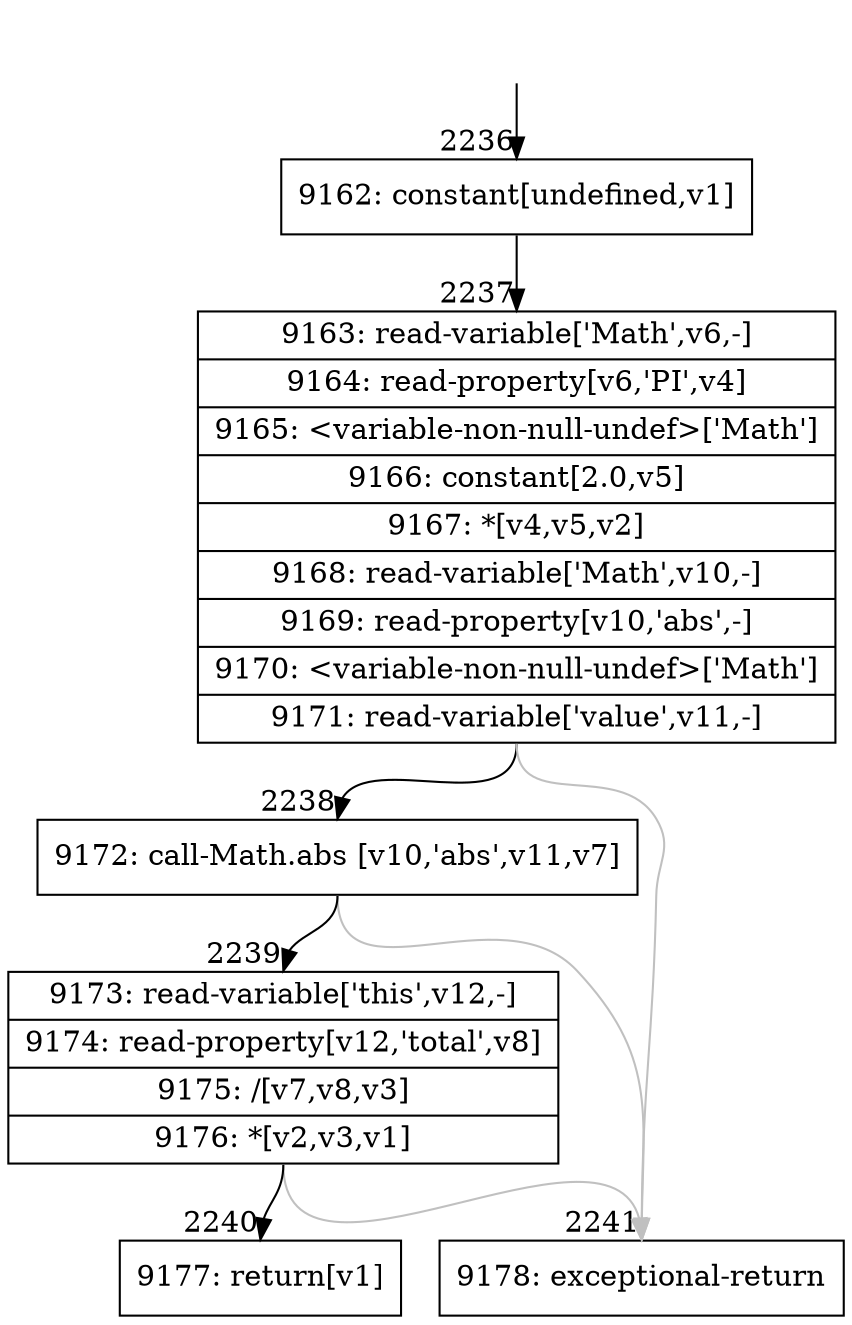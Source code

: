 digraph {
rankdir="TD"
BB_entry205[shape=none,label=""];
BB_entry205 -> BB2236 [tailport=s, headport=n, headlabel="    2236"]
BB2236 [shape=record label="{9162: constant[undefined,v1]}" ] 
BB2236 -> BB2237 [tailport=s, headport=n, headlabel="      2237"]
BB2237 [shape=record label="{9163: read-variable['Math',v6,-]|9164: read-property[v6,'PI',v4]|9165: \<variable-non-null-undef\>['Math']|9166: constant[2.0,v5]|9167: *[v4,v5,v2]|9168: read-variable['Math',v10,-]|9169: read-property[v10,'abs',-]|9170: \<variable-non-null-undef\>['Math']|9171: read-variable['value',v11,-]}" ] 
BB2237 -> BB2238 [tailport=s, headport=n, headlabel="      2238"]
BB2237 -> BB2241 [tailport=s, headport=n, color=gray, headlabel="      2241"]
BB2238 [shape=record label="{9172: call-Math.abs [v10,'abs',v11,v7]}" ] 
BB2238 -> BB2239 [tailport=s, headport=n, headlabel="      2239"]
BB2238 -> BB2241 [tailport=s, headport=n, color=gray]
BB2239 [shape=record label="{9173: read-variable['this',v12,-]|9174: read-property[v12,'total',v8]|9175: /[v7,v8,v3]|9176: *[v2,v3,v1]}" ] 
BB2239 -> BB2240 [tailport=s, headport=n, headlabel="      2240"]
BB2239 -> BB2241 [tailport=s, headport=n, color=gray]
BB2240 [shape=record label="{9177: return[v1]}" ] 
BB2241 [shape=record label="{9178: exceptional-return}" ] 
//#$~ 2437
}
